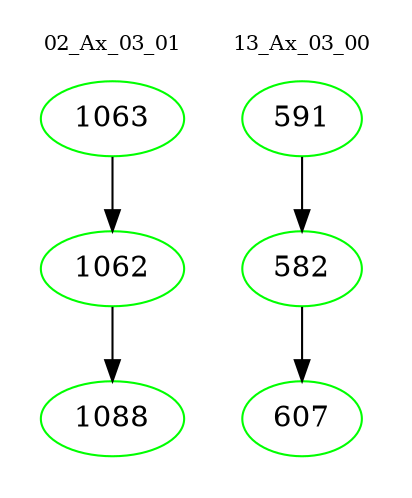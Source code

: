 digraph{
subgraph cluster_0 {
color = white
label = "02_Ax_03_01";
fontsize=10;
T0_1063 [label="1063", color="green"]
T0_1063 -> T0_1062 [color="black"]
T0_1062 [label="1062", color="green"]
T0_1062 -> T0_1088 [color="black"]
T0_1088 [label="1088", color="green"]
}
subgraph cluster_1 {
color = white
label = "13_Ax_03_00";
fontsize=10;
T1_591 [label="591", color="green"]
T1_591 -> T1_582 [color="black"]
T1_582 [label="582", color="green"]
T1_582 -> T1_607 [color="black"]
T1_607 [label="607", color="green"]
}
}
